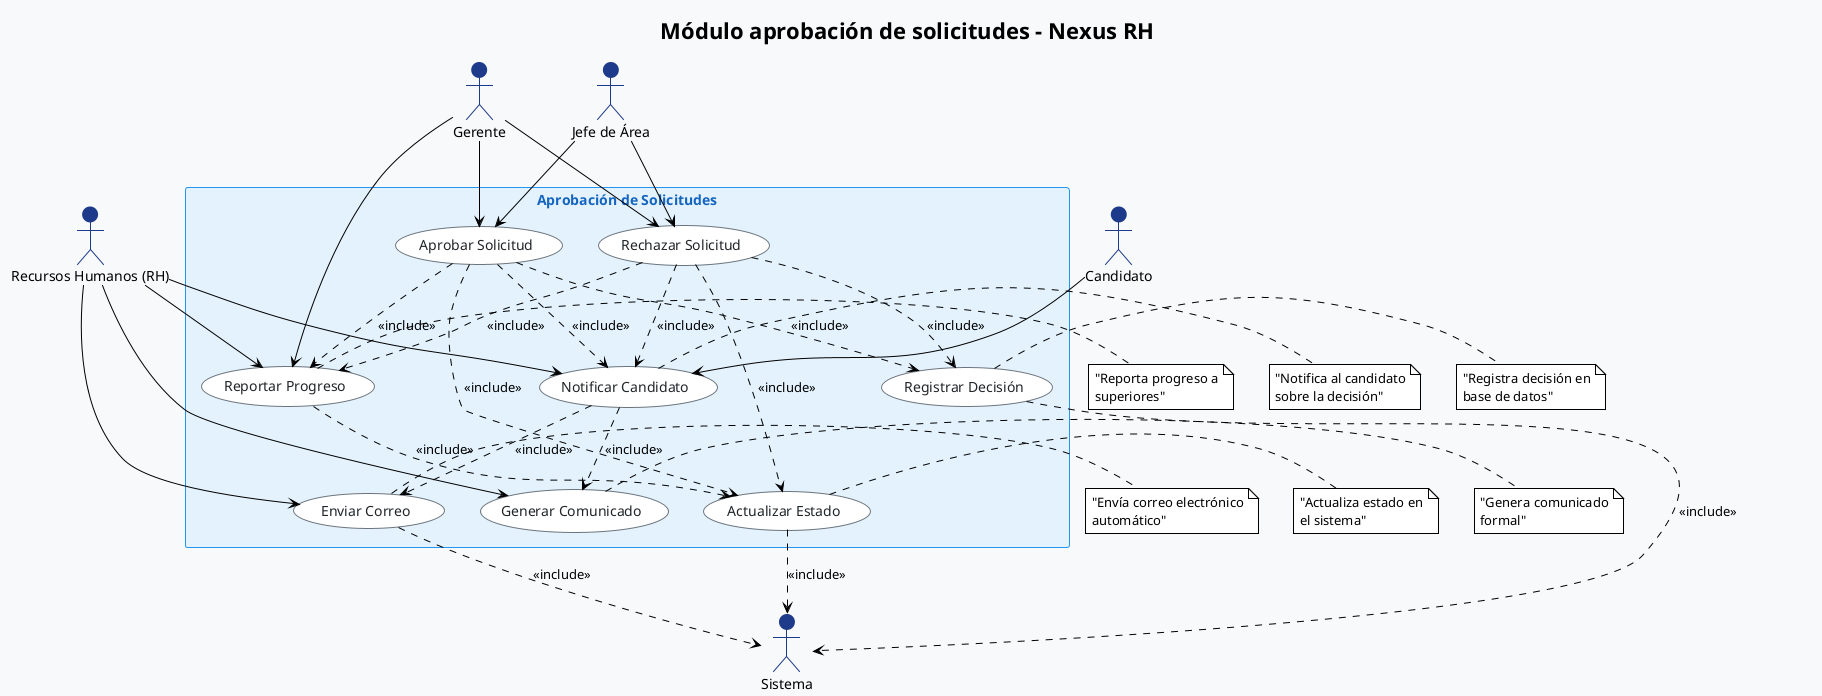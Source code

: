 @startuml "Nexus RH - Submódulo aprobación de solicitudes"
!theme plain
skinparam backgroundColor #F8F9FA
skinparam actor {
    BackgroundColor #1e3a8a
    BorderColor #1e3a8a
    FontColor #000000
}
skinparam usecase {
    BackgroundColor #FFFFFF
    BorderColor #6c757d
    FontColor #212529
}
skinparam rectangle {
    BackgroundColor #E3F2FD
    BorderColor #2196F3
    FontColor #1565C0
}

title "Módulo aprobación de solicitudes - Nexus RH"

actor Candidato
actor RH as "Recursos Humanos (RH)"
actor Gerente
actor JefeArea as "Jefe de Área"
actor Sistema

rectangle "Aprobación de Solicitudes" {
    usecase "Aprobar Solicitud" as UC1
    usecase "Rechazar Solicitud" as UC2
    usecase "Notificar Candidato" as UC3
    usecase "Reportar Progreso" as UC4
    usecase "Generar Comunicado" as UC5
    usecase "Registrar Decisión" as UC6
    usecase "Enviar Correo" as UC7
    usecase "Actualizar Estado" as UC8
}

' Relaciones del Candidato
Candidato --> UC3

' Relaciones de RH
RH --> UC3
RH --> UC4
RH --> UC5
RH --> UC7

' Relaciones del Gerente
Gerente --> UC1
Gerente --> UC2
Gerente --> UC4

' Relaciones del Jefe de Área
JefeArea --> UC1
JefeArea --> UC2

' Relaciones internas
UC1 ..> UC3 : <<include>>
UC1 ..> UC4 : <<include>>
UC1 ..> UC6 : <<include>>
UC1 ..> UC8 : <<include>>

UC2 ..> UC3 : <<include>>
UC2 ..> UC4 : <<include>>
UC2 ..> UC6 : <<include>>
UC2 ..> UC8 : <<include>>

UC3 ..> UC5 : <<include>>
UC3 ..> UC7 : <<include>>

UC4 ..> UC8 : <<include>>

UC6 ..> Sistema : <<include>>

UC7 ..> Sistema : <<include>>

UC8 ..> Sistema : <<include>>

' Notas explicativas
note right of UC3 : "Notifica al candidato\nsobre la decisión"
note right of UC4 : "Reporta progreso a\nsuperiores"
note right of UC5 : "Genera comunicado\nformal"
note right of UC6 : "Registra decisión en\nbase de datos"
note right of UC7 : "Envía correo electrónico\nautomático"
note right of UC8 : "Actualiza estado en\nel sistema"

@enduml 
